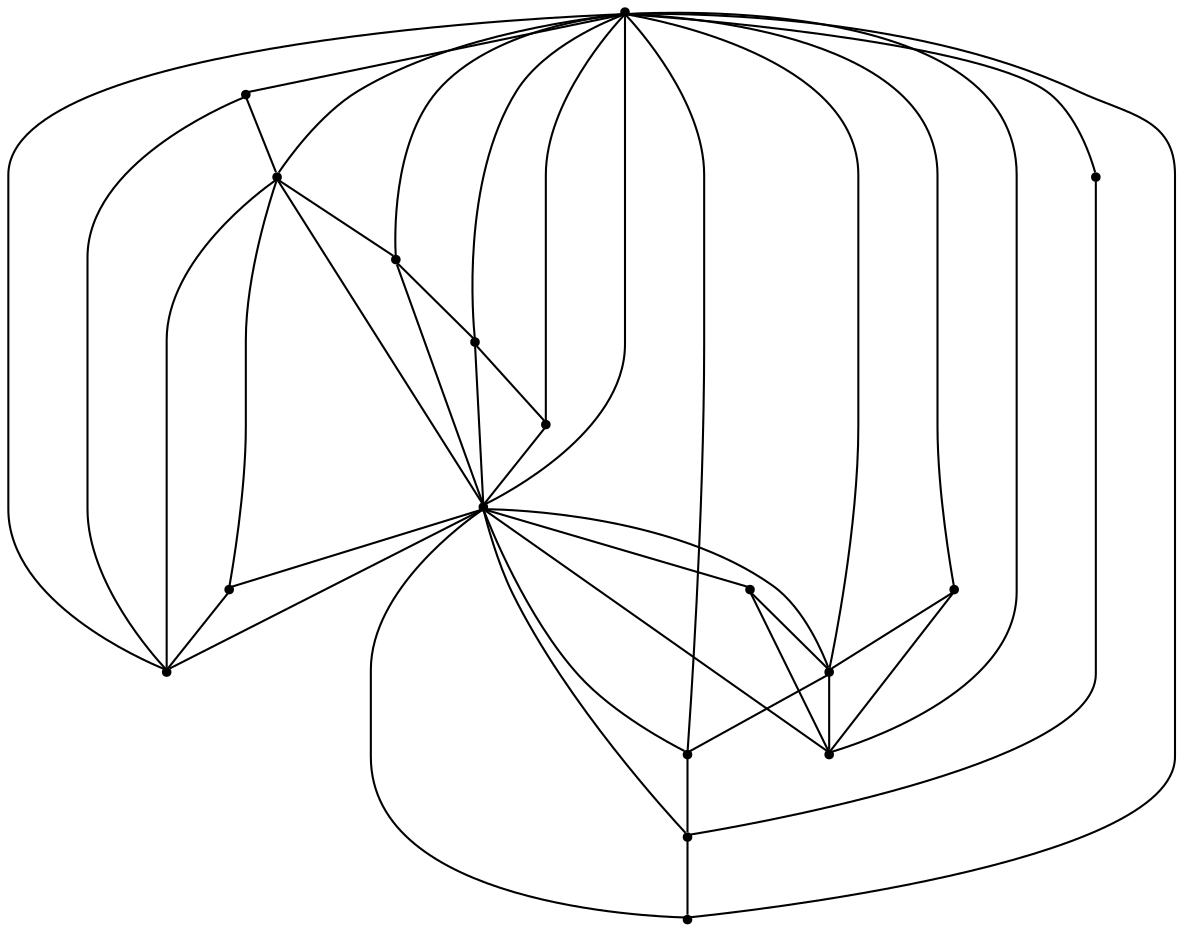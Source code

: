 graph {
  node [shape=point,comment="{\"directed\":false,\"doi\":\"10.1007/978-3-030-04414-5_15\",\"figure\":\"5 (1)\"}"]

  v0 [pos="1210.8564045552785,623.8767858078645"]
  v1 [pos="1537.5740762176122,437.17864686411014"]
  v2 [pos="1210.8564045552785,250.48864713806836"]
  v3 [pos="884.1377154782613,437.1786468641101"]
  v4 [pos="1432.5574228590187,367.1724722661988"]
  v5 [pos="1432.5574228590187,437.1786468641101"]
  v6 [pos="1385.88428732977,437.17864686411014"]
  v7 [pos="1432.5574228590187,507.19296067973397"]
  v8 [pos="1327.5416597382728,437.1786468641101"]
  v9 [pos="1269.1990321467756,437.1786468641101"]
  v10 [pos="989.1575641548443,367.1724722661988"]
  v11 [pos="989.1575641548443,507.19296067973397"]
  v12 [pos="1164.1854310322312,437.1786468641101"]
  v13 [pos="1105.9345615274724,457.4712188796302"]
  v14 [pos="1094.171149372284,437.17864686411014"]
  v15 [pos="1035.8285694721,437.1786468641101"]
  v16 [pos="989.1575641548443,437.1786468641101"]

  v0 -- v1 [id="-1",pos="1210.8564045552785,623.8767858078645 1366.7886537008806,623.4685531694658 1475.6976812835983,561.2385744566648 1537.5740762176122,437.17864686411014"]
  v2 -- v1 [id="-2",pos="1210.8564045552785,250.48864713806836 1366.6261217052447,250.09287767679223 1475.5351492879624,312.3270531737264 1537.5740762176122,437.17864686411014"]
  v2 -- v3 [id="-3",pos="1210.8564045552785,250.48864713806836 1055.4681543230815,250.09287767679223 946.5591903287816,312.3270531737264 884.1377154782613,437.1786468641101"]
  v0 -- v3 [id="-4",pos="1210.8564045552785,623.8767858078645 1055.305622327446,623.4685531694658 946.3966583331458,561.2385744566648 884.1377154782613,437.1786468641101"]
  v4 -- v5 [id="-5",pos="1432.5574228590187,367.1724722661988 1432.5574228590187,437.1786468641101 1432.5574228590187,437.1786468641101 1432.5574228590187,437.1786468641101"]
  v4 -- v1 [id="-6",pos="1432.5574228590187,367.1724722661988 1537.5740762176122,437.17864686411014 1537.5740762176122,437.17864686411014 1537.5740762176122,437.17864686411014"]
  v5 -- v6 [id="-7",pos="1432.5574228590187,437.1786468641101 1385.88428732977,437.17864686411014 1385.88428732977,437.17864686411014 1385.88428732977,437.17864686411014"]
  v5 -- v1 [id="-8",pos="1432.5574228590187,437.1786468641101 1537.5740762176122,437.17864686411014 1537.5740762176122,437.17864686411014 1537.5740762176122,437.17864686411014"]
  v5 -- v2 [id="-9",pos="1432.5574228590187,437.1786468641101 1210.8564045552785,250.48864713806836 1210.8564045552785,250.48864713806836 1210.8564045552785,250.48864713806836"]
  v7 -- v5 [id="-10",pos="1432.5574228590187,507.19296067973397 1432.5574228590187,437.1786468641101 1432.5574228590187,437.1786468641101 1432.5574228590187,437.1786468641101"]
  v7 -- v1 [id="-11",pos="1432.5574228590187,507.19296067973397 1537.5740762176122,437.17864686411014 1537.5740762176122,437.17864686411014 1537.5740762176122,437.17864686411014"]
  v6 -- v2 [id="-12",pos="1385.88428732977,437.17864686411014 1210.8564045552785,250.48864713806836 1210.8564045552785,250.48864713806836 1210.8564045552785,250.48864713806836"]
  v6 -- v8 [id="-13",pos="1385.88428732977,437.17864686411014 1327.5416597382728,437.1786468641101 1327.5416597382728,437.1786468641101 1327.5416597382728,437.1786468641101"]
  v8 -- v2 [id="-14",pos="1327.5416597382728,437.1786468641101 1210.8564045552785,250.48864713806836 1210.8564045552785,250.48864713806836 1210.8564045552785,250.48864713806836"]
  v8 -- v9 [id="-15",pos="1327.5416597382728,437.1786468641101 1269.1990321467756,437.1786468641101 1269.1990321467756,437.1786468641101 1269.1990321467756,437.1786468641101"]
  v9 -- v2 [id="-16",pos="1269.1990321467756,437.1786468641101 1210.8564045552785,250.48864713806836 1210.8564045552785,250.48864713806836 1210.8564045552785,250.48864713806836"]
  v2 -- v10 [id="-17",pos="1210.8564045552785,250.48864713806836 989.1575641548443,367.1724722661988 989.1575641548443,367.1724722661988 989.1575641548443,367.1724722661988"]
  v0 -- v11 [id="-18",pos="1210.8564045552785,623.8767858078645 989.1575641548443,507.19296067973397 989.1575641548443,507.19296067973397 989.1575641548443,507.19296067973397"]
  v2 -- v4 [id="-19",pos="1210.8564045552785,250.48864713806836 1432.5574228590187,367.1724722661988 1432.5574228590187,367.1724722661988 1432.5574228590187,367.1724722661988"]
  v2 -- v0 [id="-20",pos="1210.8564045552785,250.48864713806836 1210.8564045552785,623.8767858078645 1210.8564045552785,623.8767858078645 1210.8564045552785,623.8767858078645"]
  v16 -- v3 [id="-21",pos="989.1575641548443,437.1786468641101 884.1377154782613,437.1786468641101 884.1377154782613,437.1786468641101 884.1377154782613,437.1786468641101"]
  v16 -- v2 [id="-22",pos="989.1575641548443,437.1786468641101 1210.8564045552785,250.48864713806836 1210.8564045552785,250.48864713806836 1210.8564045552785,250.48864713806836"]
  v11 -- v16 [id="-23",pos="989.1575641548443,507.19296067973397 989.1575641548443,437.1786468641101 989.1575641548443,437.1786468641101 989.1575641548443,437.1786468641101"]
  v16 -- v15 [id="-24",pos="989.1575641548443,437.1786468641101 1035.8285694721,437.1786468641101 1035.8285694721,437.1786468641101 1035.8285694721,437.1786468641101"]
  v11 -- v3 [id="-25",pos="989.1575641548443,507.19296067973397 884.1377154782613,437.1786468641101 884.1377154782613,437.1786468641101 884.1377154782613,437.1786468641101"]
  v10 -- v3 [id="-26",pos="989.1575641548443,367.1724722661988 884.1377154782613,437.1786468641101 884.1377154782613,437.1786468641101 884.1377154782613,437.1786468641101"]
  v10 -- v16 [id="-27",pos="989.1575641548443,367.1724722661988 989.1575641548443,437.1786468641101 989.1575641548443,437.1786468641101 989.1575641548443,437.1786468641101"]
  v0 -- v12 [id="-28",pos="1210.8564045552785,623.8767858078645 1164.1854310322312,437.1786468641101 1164.1854310322312,437.1786468641101 1164.1854310322312,437.1786468641101"]
  v13 -- v14 [id="-29",pos="1105.9345615274724,457.4712188796302 1094.171149372284,437.17864686411014 1094.171149372284,437.17864686411014 1094.171149372284,437.17864686411014"]
  v0 -- v13 [id="-30",pos="1210.8564045552785,623.8767858078645 1105.9345615274724,457.4712188796302 1105.9345615274724,457.4712188796302 1105.9345615274724,457.4712188796302"]
  v0 -- v15 [id="-31",pos="1210.8564045552785,623.8767858078645 1035.8285694721,437.1786468641101 1035.8285694721,437.1786468641101 1035.8285694721,437.1786468641101"]
  v0 -- v8 [id="-32",pos="1210.8564045552785,623.8767858078645 1327.5416597382728,437.1786468641101 1327.5416597382728,437.1786468641101 1327.5416597382728,437.1786468641101"]
  v0 -- v6 [id="-33",pos="1210.8564045552785,623.8767858078645 1385.88428732977,437.17864686411014 1385.88428732977,437.17864686411014 1385.88428732977,437.17864686411014"]
  v0 -- v9 [id="-34",pos="1210.8564045552785,623.8767858078645 1269.1990321467756,437.1786468641101 1269.1990321467756,437.1786468641101 1269.1990321467756,437.1786468641101"]
  v0 -- v7 [id="-35",pos="1210.8564045552785,623.8767858078645 1432.5574228590187,507.19296067973397 1432.5574228590187,507.19296067973397 1432.5574228590187,507.19296067973397"]
  v0 -- v16 [id="-36",pos="1210.8564045552785,623.8767858078645 989.1575641548443,437.1786468641101 989.1575641548443,437.1786468641101 989.1575641548443,437.1786468641101"]
  v15 -- v2 [id="-37",pos="1035.8285694721,437.1786468641101 1210.8564045552785,250.48864713806836 1210.8564045552785,250.48864713806836 1210.8564045552785,250.48864713806836"]
  v15 -- v14 [id="-38",pos="1035.8285694721,437.1786468641101 1094.171149372284,437.17864686411014 1094.171149372284,437.17864686411014 1094.171149372284,437.17864686411014"]
  v0 -- v5 [id="-39",pos="1210.8564045552785,623.8767858078645 1432.5574228590187,437.1786468641101 1432.5574228590187,437.1786468641101 1432.5574228590187,437.1786468641101"]
  v12 -- v2 [id="-40",pos="1164.1854310322312,437.1786468641101 1210.8564045552785,250.48864713806836 1210.8564045552785,250.48864713806836 1210.8564045552785,250.48864713806836"]
  v14 -- v2 [id="-41",pos="1094.171149372284,437.17864686411014 1210.8564045552785,250.48864713806836 1210.8564045552785,250.48864713806836 1210.8564045552785,250.48864713806836"]
  v14 -- v12 [id="-42",pos="1094.171149372284,437.17864686411014 1164.1854310322312,437.1786468641101 1164.1854310322312,437.1786468641101 1164.1854310322312,437.1786468641101"]
}